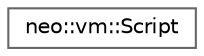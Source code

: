 digraph "Graphical Class Hierarchy"
{
 // LATEX_PDF_SIZE
  bgcolor="transparent";
  edge [fontname=Helvetica,fontsize=10,labelfontname=Helvetica,labelfontsize=10];
  node [fontname=Helvetica,fontsize=10,shape=box,height=0.2,width=0.4];
  rankdir="LR";
  Node0 [id="Node000000",label="neo::vm::Script",height=0.2,width=0.4,color="grey40", fillcolor="white", style="filled",URL="$classneo_1_1vm_1_1_script.html",tooltip="Represents a script."];
}
